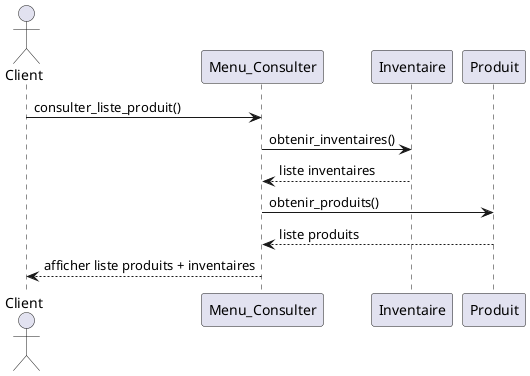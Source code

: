 @startuml
actor Client
participant "Menu_Consulter" as Menu
participant "Inventaire"
participant "Produit"

Client -> Menu : consulter_liste_produit()
Menu -> Inventaire : obtenir_inventaires()
Inventaire --> Menu : liste inventaires
Menu -> Produit : obtenir_produits()
Produit --> Menu : liste produits
Menu --> Client : afficher liste produits + inventaires

@enduml
